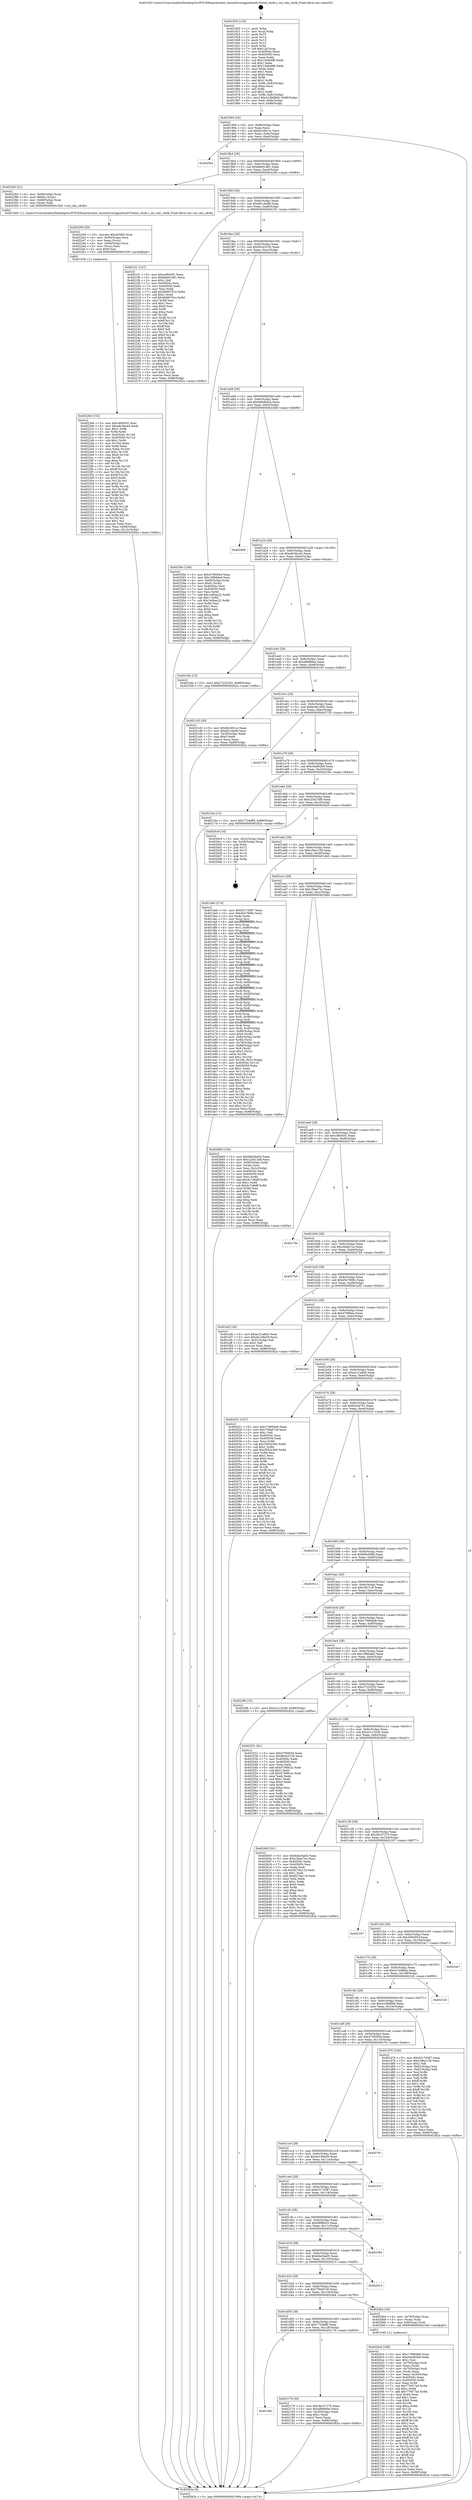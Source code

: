 digraph "0x401920" {
  label = "0x401920 (/mnt/c/Users/mathe/Desktop/tcc/POCII/binaries/extr_linuxdriversgpudrmi915intel_cdclk.c_cnl_calc_cdclk_Final-ollvm.out::main(0))"
  labelloc = "t"
  node[shape=record]

  Entry [label="",width=0.3,height=0.3,shape=circle,fillcolor=black,style=filled]
  "0x401994" [label="{
     0x401994 [32]\l
     | [instrs]\l
     &nbsp;&nbsp;0x401994 \<+6\>: mov -0x88(%rbp),%eax\l
     &nbsp;&nbsp;0x40199a \<+2\>: mov %eax,%ecx\l
     &nbsp;&nbsp;0x40199c \<+6\>: sub $0x8c2491cc,%ecx\l
     &nbsp;&nbsp;0x4019a2 \<+6\>: mov %eax,-0x9c(%rbp)\l
     &nbsp;&nbsp;0x4019a8 \<+6\>: mov %ecx,-0xa0(%rbp)\l
     &nbsp;&nbsp;0x4019ae \<+6\>: je 000000000040250e \<main+0xbee\>\l
  }"]
  "0x40250e" [label="{
     0x40250e\l
  }", style=dashed]
  "0x4019b4" [label="{
     0x4019b4 [28]\l
     | [instrs]\l
     &nbsp;&nbsp;0x4019b4 \<+5\>: jmp 00000000004019b9 \<main+0x99\>\l
     &nbsp;&nbsp;0x4019b9 \<+6\>: mov -0x9c(%rbp),%eax\l
     &nbsp;&nbsp;0x4019bf \<+5\>: sub $0x8de91d61,%eax\l
     &nbsp;&nbsp;0x4019c4 \<+6\>: mov %eax,-0xa4(%rbp)\l
     &nbsp;&nbsp;0x4019ca \<+6\>: je 0000000000402284 \<main+0x964\>\l
  }"]
  Exit [label="",width=0.3,height=0.3,shape=circle,fillcolor=black,style=filled,peripheries=2]
  "0x402284" [label="{
     0x402284 [21]\l
     | [instrs]\l
     &nbsp;&nbsp;0x402284 \<+4\>: mov -0x68(%rbp),%rax\l
     &nbsp;&nbsp;0x402288 \<+6\>: movl $0x64,(%rax)\l
     &nbsp;&nbsp;0x40228e \<+4\>: mov -0x68(%rbp),%rax\l
     &nbsp;&nbsp;0x402292 \<+2\>: mov (%rax),%edi\l
     &nbsp;&nbsp;0x402294 \<+5\>: call 00000000004015b0 \<cnl_calc_cdclk\>\l
     | [calls]\l
     &nbsp;&nbsp;0x4015b0 \{1\} (/mnt/c/Users/mathe/Desktop/tcc/POCII/binaries/extr_linuxdriversgpudrmi915intel_cdclk.c_cnl_calc_cdclk_Final-ollvm.out::cnl_calc_cdclk)\l
  }"]
  "0x4019d0" [label="{
     0x4019d0 [28]\l
     | [instrs]\l
     &nbsp;&nbsp;0x4019d0 \<+5\>: jmp 00000000004019d5 \<main+0xb5\>\l
     &nbsp;&nbsp;0x4019d5 \<+6\>: mov -0x9c(%rbp),%eax\l
     &nbsp;&nbsp;0x4019db \<+5\>: sub $0x8f1c4ed9,%eax\l
     &nbsp;&nbsp;0x4019e0 \<+6\>: mov %eax,-0xa8(%rbp)\l
     &nbsp;&nbsp;0x4019e6 \<+6\>: je 00000000004021f1 \<main+0x8d1\>\l
  }"]
  "0x4022b6" [label="{
     0x4022b6 [152]\l
     | [instrs]\l
     &nbsp;&nbsp;0x4022b6 \<+5\>: mov $0xc4f045f1,%esi\l
     &nbsp;&nbsp;0x4022bb \<+5\>: mov $0xa8c5bc44,%edx\l
     &nbsp;&nbsp;0x4022c0 \<+3\>: mov $0x1,%r8b\l
     &nbsp;&nbsp;0x4022c3 \<+3\>: xor %r9d,%r9d\l
     &nbsp;&nbsp;0x4022c6 \<+8\>: mov 0x40504c,%r10d\l
     &nbsp;&nbsp;0x4022ce \<+8\>: mov 0x405050,%r11d\l
     &nbsp;&nbsp;0x4022d6 \<+4\>: sub $0x1,%r9d\l
     &nbsp;&nbsp;0x4022da \<+3\>: mov %r10d,%ebx\l
     &nbsp;&nbsp;0x4022dd \<+3\>: add %r9d,%ebx\l
     &nbsp;&nbsp;0x4022e0 \<+4\>: imul %ebx,%r10d\l
     &nbsp;&nbsp;0x4022e4 \<+4\>: and $0x1,%r10d\l
     &nbsp;&nbsp;0x4022e8 \<+4\>: cmp $0x0,%r10d\l
     &nbsp;&nbsp;0x4022ec \<+4\>: sete %r14b\l
     &nbsp;&nbsp;0x4022f0 \<+4\>: cmp $0xa,%r11d\l
     &nbsp;&nbsp;0x4022f4 \<+4\>: setl %r15b\l
     &nbsp;&nbsp;0x4022f8 \<+3\>: mov %r14b,%r12b\l
     &nbsp;&nbsp;0x4022fb \<+4\>: xor $0xff,%r12b\l
     &nbsp;&nbsp;0x4022ff \<+3\>: mov %r15b,%r13b\l
     &nbsp;&nbsp;0x402302 \<+4\>: xor $0xff,%r13b\l
     &nbsp;&nbsp;0x402306 \<+4\>: xor $0x0,%r8b\l
     &nbsp;&nbsp;0x40230a \<+3\>: mov %r12b,%cl\l
     &nbsp;&nbsp;0x40230d \<+3\>: and $0x0,%cl\l
     &nbsp;&nbsp;0x402310 \<+3\>: and %r8b,%r14b\l
     &nbsp;&nbsp;0x402313 \<+3\>: mov %r13b,%dil\l
     &nbsp;&nbsp;0x402316 \<+4\>: and $0x0,%dil\l
     &nbsp;&nbsp;0x40231a \<+3\>: and %r8b,%r15b\l
     &nbsp;&nbsp;0x40231d \<+3\>: or %r14b,%cl\l
     &nbsp;&nbsp;0x402320 \<+3\>: or %r15b,%dil\l
     &nbsp;&nbsp;0x402323 \<+3\>: xor %dil,%cl\l
     &nbsp;&nbsp;0x402326 \<+3\>: or %r13b,%r12b\l
     &nbsp;&nbsp;0x402329 \<+4\>: xor $0xff,%r12b\l
     &nbsp;&nbsp;0x40232d \<+4\>: or $0x0,%r8b\l
     &nbsp;&nbsp;0x402331 \<+3\>: and %r8b,%r12b\l
     &nbsp;&nbsp;0x402334 \<+3\>: or %r12b,%cl\l
     &nbsp;&nbsp;0x402337 \<+3\>: test $0x1,%cl\l
     &nbsp;&nbsp;0x40233a \<+3\>: cmovne %edx,%esi\l
     &nbsp;&nbsp;0x40233d \<+6\>: mov %esi,-0x88(%rbp)\l
     &nbsp;&nbsp;0x402343 \<+6\>: mov %eax,-0x12c(%rbp)\l
     &nbsp;&nbsp;0x402349 \<+5\>: jmp 000000000040282a \<main+0xf0a\>\l
  }"]
  "0x4021f1" [label="{
     0x4021f1 [147]\l
     | [instrs]\l
     &nbsp;&nbsp;0x4021f1 \<+5\>: mov $0xc4f045f1,%eax\l
     &nbsp;&nbsp;0x4021f6 \<+5\>: mov $0x8de91d61,%ecx\l
     &nbsp;&nbsp;0x4021fb \<+2\>: mov $0x1,%dl\l
     &nbsp;&nbsp;0x4021fd \<+7\>: mov 0x40504c,%esi\l
     &nbsp;&nbsp;0x402204 \<+7\>: mov 0x405050,%edi\l
     &nbsp;&nbsp;0x40220b \<+3\>: mov %esi,%r8d\l
     &nbsp;&nbsp;0x40220e \<+7\>: add $0x9d69791e,%r8d\l
     &nbsp;&nbsp;0x402215 \<+4\>: sub $0x1,%r8d\l
     &nbsp;&nbsp;0x402219 \<+7\>: sub $0x9d69791e,%r8d\l
     &nbsp;&nbsp;0x402220 \<+4\>: imul %r8d,%esi\l
     &nbsp;&nbsp;0x402224 \<+3\>: and $0x1,%esi\l
     &nbsp;&nbsp;0x402227 \<+3\>: cmp $0x0,%esi\l
     &nbsp;&nbsp;0x40222a \<+4\>: sete %r9b\l
     &nbsp;&nbsp;0x40222e \<+3\>: cmp $0xa,%edi\l
     &nbsp;&nbsp;0x402231 \<+4\>: setl %r10b\l
     &nbsp;&nbsp;0x402235 \<+3\>: mov %r9b,%r11b\l
     &nbsp;&nbsp;0x402238 \<+4\>: xor $0xff,%r11b\l
     &nbsp;&nbsp;0x40223c \<+3\>: mov %r10b,%bl\l
     &nbsp;&nbsp;0x40223f \<+3\>: xor $0xff,%bl\l
     &nbsp;&nbsp;0x402242 \<+3\>: xor $0x0,%dl\l
     &nbsp;&nbsp;0x402245 \<+3\>: mov %r11b,%r14b\l
     &nbsp;&nbsp;0x402248 \<+4\>: and $0x0,%r14b\l
     &nbsp;&nbsp;0x40224c \<+3\>: and %dl,%r9b\l
     &nbsp;&nbsp;0x40224f \<+3\>: mov %bl,%r15b\l
     &nbsp;&nbsp;0x402252 \<+4\>: and $0x0,%r15b\l
     &nbsp;&nbsp;0x402256 \<+3\>: and %dl,%r10b\l
     &nbsp;&nbsp;0x402259 \<+3\>: or %r9b,%r14b\l
     &nbsp;&nbsp;0x40225c \<+3\>: or %r10b,%r15b\l
     &nbsp;&nbsp;0x40225f \<+3\>: xor %r15b,%r14b\l
     &nbsp;&nbsp;0x402262 \<+3\>: or %bl,%r11b\l
     &nbsp;&nbsp;0x402265 \<+4\>: xor $0xff,%r11b\l
     &nbsp;&nbsp;0x402269 \<+3\>: or $0x0,%dl\l
     &nbsp;&nbsp;0x40226c \<+3\>: and %dl,%r11b\l
     &nbsp;&nbsp;0x40226f \<+3\>: or %r11b,%r14b\l
     &nbsp;&nbsp;0x402272 \<+4\>: test $0x1,%r14b\l
     &nbsp;&nbsp;0x402276 \<+3\>: cmovne %ecx,%eax\l
     &nbsp;&nbsp;0x402279 \<+6\>: mov %eax,-0x88(%rbp)\l
     &nbsp;&nbsp;0x40227f \<+5\>: jmp 000000000040282a \<main+0xf0a\>\l
  }"]
  "0x4019ec" [label="{
     0x4019ec [28]\l
     | [instrs]\l
     &nbsp;&nbsp;0x4019ec \<+5\>: jmp 00000000004019f1 \<main+0xd1\>\l
     &nbsp;&nbsp;0x4019f1 \<+6\>: mov -0x9c(%rbp),%eax\l
     &nbsp;&nbsp;0x4019f7 \<+5\>: sub $0x90cb3130,%eax\l
     &nbsp;&nbsp;0x4019fc \<+6\>: mov %eax,-0xac(%rbp)\l
     &nbsp;&nbsp;0x401a02 \<+6\>: je 000000000040258c \<main+0xc6c\>\l
  }"]
  "0x402299" [label="{
     0x402299 [29]\l
     | [instrs]\l
     &nbsp;&nbsp;0x402299 \<+10\>: movabs $0x4030f2,%rdi\l
     &nbsp;&nbsp;0x4022a3 \<+4\>: mov -0x60(%rbp),%rcx\l
     &nbsp;&nbsp;0x4022a7 \<+2\>: mov %eax,(%rcx)\l
     &nbsp;&nbsp;0x4022a9 \<+4\>: mov -0x60(%rbp),%rcx\l
     &nbsp;&nbsp;0x4022ad \<+2\>: mov (%rcx),%esi\l
     &nbsp;&nbsp;0x4022af \<+2\>: mov $0x0,%al\l
     &nbsp;&nbsp;0x4022b1 \<+5\>: call 0000000000401030 \<printf@plt\>\l
     | [calls]\l
     &nbsp;&nbsp;0x401030 \{1\} (unknown)\l
  }"]
  "0x40258c" [label="{
     0x40258c [106]\l
     | [instrs]\l
     &nbsp;&nbsp;0x40258c \<+5\>: mov $0x4795f45d,%eax\l
     &nbsp;&nbsp;0x402591 \<+5\>: mov $0x19f69da0,%ecx\l
     &nbsp;&nbsp;0x402596 \<+4\>: mov -0x80(%rbp),%rdx\l
     &nbsp;&nbsp;0x40259a \<+6\>: movl $0x0,(%rdx)\l
     &nbsp;&nbsp;0x4025a0 \<+7\>: mov 0x40504c,%esi\l
     &nbsp;&nbsp;0x4025a7 \<+7\>: mov 0x405050,%edi\l
     &nbsp;&nbsp;0x4025ae \<+3\>: mov %esi,%r8d\l
     &nbsp;&nbsp;0x4025b1 \<+7\>: add $0x1e0bac22,%r8d\l
     &nbsp;&nbsp;0x4025b8 \<+4\>: sub $0x1,%r8d\l
     &nbsp;&nbsp;0x4025bc \<+7\>: sub $0x1e0bac22,%r8d\l
     &nbsp;&nbsp;0x4025c3 \<+4\>: imul %r8d,%esi\l
     &nbsp;&nbsp;0x4025c7 \<+3\>: and $0x1,%esi\l
     &nbsp;&nbsp;0x4025ca \<+3\>: cmp $0x0,%esi\l
     &nbsp;&nbsp;0x4025cd \<+4\>: sete %r9b\l
     &nbsp;&nbsp;0x4025d1 \<+3\>: cmp $0xa,%edi\l
     &nbsp;&nbsp;0x4025d4 \<+4\>: setl %r10b\l
     &nbsp;&nbsp;0x4025d8 \<+3\>: mov %r9b,%r11b\l
     &nbsp;&nbsp;0x4025db \<+3\>: and %r10b,%r11b\l
     &nbsp;&nbsp;0x4025de \<+3\>: xor %r10b,%r9b\l
     &nbsp;&nbsp;0x4025e1 \<+3\>: or %r9b,%r11b\l
     &nbsp;&nbsp;0x4025e4 \<+4\>: test $0x1,%r11b\l
     &nbsp;&nbsp;0x4025e8 \<+3\>: cmovne %ecx,%eax\l
     &nbsp;&nbsp;0x4025eb \<+6\>: mov %eax,-0x88(%rbp)\l
     &nbsp;&nbsp;0x4025f1 \<+5\>: jmp 000000000040282a \<main+0xf0a\>\l
  }"]
  "0x401a08" [label="{
     0x401a08 [28]\l
     | [instrs]\l
     &nbsp;&nbsp;0x401a08 \<+5\>: jmp 0000000000401a0d \<main+0xed\>\l
     &nbsp;&nbsp;0x401a0d \<+6\>: mov -0x9c(%rbp),%eax\l
     &nbsp;&nbsp;0x401a13 \<+5\>: sub $0x946dbdc4,%eax\l
     &nbsp;&nbsp;0x401a18 \<+6\>: mov %eax,-0xb0(%rbp)\l
     &nbsp;&nbsp;0x401a1e \<+6\>: je 00000000004024b8 \<main+0xb98\>\l
  }"]
  "0x401d6c" [label="{
     0x401d6c\l
  }", style=dashed]
  "0x4024b8" [label="{
     0x4024b8\l
  }", style=dashed]
  "0x401a24" [label="{
     0x401a24 [28]\l
     | [instrs]\l
     &nbsp;&nbsp;0x401a24 \<+5\>: jmp 0000000000401a29 \<main+0x109\>\l
     &nbsp;&nbsp;0x401a29 \<+6\>: mov -0x9c(%rbp),%eax\l
     &nbsp;&nbsp;0x401a2f \<+5\>: sub $0xa8c5bc44,%eax\l
     &nbsp;&nbsp;0x401a34 \<+6\>: mov %eax,-0xb4(%rbp)\l
     &nbsp;&nbsp;0x401a3a \<+6\>: je 000000000040234e \<main+0xa2e\>\l
  }"]
  "0x402179" [label="{
     0x402179 [30]\l
     | [instrs]\l
     &nbsp;&nbsp;0x402179 \<+5\>: mov $0x3bc37275,%eax\l
     &nbsp;&nbsp;0x40217e \<+5\>: mov $0xafb866ee,%ecx\l
     &nbsp;&nbsp;0x402183 \<+3\>: mov -0x30(%rbp),%edx\l
     &nbsp;&nbsp;0x402186 \<+3\>: cmp $0x1,%edx\l
     &nbsp;&nbsp;0x402189 \<+3\>: cmovl %ecx,%eax\l
     &nbsp;&nbsp;0x40218c \<+6\>: mov %eax,-0x88(%rbp)\l
     &nbsp;&nbsp;0x402192 \<+5\>: jmp 000000000040282a \<main+0xf0a\>\l
  }"]
  "0x40234e" [label="{
     0x40234e [15]\l
     | [instrs]\l
     &nbsp;&nbsp;0x40234e \<+10\>: movl $0x27225352,-0x88(%rbp)\l
     &nbsp;&nbsp;0x402358 \<+5\>: jmp 000000000040282a \<main+0xf0a\>\l
  }"]
  "0x401a40" [label="{
     0x401a40 [28]\l
     | [instrs]\l
     &nbsp;&nbsp;0x401a40 \<+5\>: jmp 0000000000401a45 \<main+0x125\>\l
     &nbsp;&nbsp;0x401a45 \<+6\>: mov -0x9c(%rbp),%eax\l
     &nbsp;&nbsp;0x401a4b \<+5\>: sub $0xafb866ee,%eax\l
     &nbsp;&nbsp;0x401a50 \<+6\>: mov %eax,-0xb8(%rbp)\l
     &nbsp;&nbsp;0x401a56 \<+6\>: je 00000000004021d3 \<main+0x8b3\>\l
  }"]
  "0x4020c4" [label="{
     0x4020c4 [166]\l
     | [instrs]\l
     &nbsp;&nbsp;0x4020c4 \<+5\>: mov $0x178964b9,%ecx\l
     &nbsp;&nbsp;0x4020c9 \<+5\>: mov $0xc0a492b9,%edx\l
     &nbsp;&nbsp;0x4020ce \<+3\>: mov $0x1,%sil\l
     &nbsp;&nbsp;0x4020d1 \<+4\>: mov -0x70(%rbp),%rdi\l
     &nbsp;&nbsp;0x4020d5 \<+2\>: mov %eax,(%rdi)\l
     &nbsp;&nbsp;0x4020d7 \<+4\>: mov -0x70(%rbp),%rdi\l
     &nbsp;&nbsp;0x4020db \<+2\>: mov (%rdi),%eax\l
     &nbsp;&nbsp;0x4020dd \<+3\>: mov %eax,-0x30(%rbp)\l
     &nbsp;&nbsp;0x4020e0 \<+7\>: mov 0x40504c,%eax\l
     &nbsp;&nbsp;0x4020e7 \<+8\>: mov 0x405050,%r8d\l
     &nbsp;&nbsp;0x4020ef \<+3\>: mov %eax,%r9d\l
     &nbsp;&nbsp;0x4020f2 \<+7\>: sub $0x770f17a0,%r9d\l
     &nbsp;&nbsp;0x4020f9 \<+4\>: sub $0x1,%r9d\l
     &nbsp;&nbsp;0x4020fd \<+7\>: add $0x770f17a0,%r9d\l
     &nbsp;&nbsp;0x402104 \<+4\>: imul %r9d,%eax\l
     &nbsp;&nbsp;0x402108 \<+3\>: and $0x1,%eax\l
     &nbsp;&nbsp;0x40210b \<+3\>: cmp $0x0,%eax\l
     &nbsp;&nbsp;0x40210e \<+4\>: sete %r10b\l
     &nbsp;&nbsp;0x402112 \<+4\>: cmp $0xa,%r8d\l
     &nbsp;&nbsp;0x402116 \<+4\>: setl %r11b\l
     &nbsp;&nbsp;0x40211a \<+3\>: mov %r10b,%bl\l
     &nbsp;&nbsp;0x40211d \<+3\>: xor $0xff,%bl\l
     &nbsp;&nbsp;0x402120 \<+3\>: mov %r11b,%r14b\l
     &nbsp;&nbsp;0x402123 \<+4\>: xor $0xff,%r14b\l
     &nbsp;&nbsp;0x402127 \<+4\>: xor $0x1,%sil\l
     &nbsp;&nbsp;0x40212b \<+3\>: mov %bl,%r15b\l
     &nbsp;&nbsp;0x40212e \<+4\>: and $0xff,%r15b\l
     &nbsp;&nbsp;0x402132 \<+3\>: and %sil,%r10b\l
     &nbsp;&nbsp;0x402135 \<+3\>: mov %r14b,%r12b\l
     &nbsp;&nbsp;0x402138 \<+4\>: and $0xff,%r12b\l
     &nbsp;&nbsp;0x40213c \<+3\>: and %sil,%r11b\l
     &nbsp;&nbsp;0x40213f \<+3\>: or %r10b,%r15b\l
     &nbsp;&nbsp;0x402142 \<+3\>: or %r11b,%r12b\l
     &nbsp;&nbsp;0x402145 \<+3\>: xor %r12b,%r15b\l
     &nbsp;&nbsp;0x402148 \<+3\>: or %r14b,%bl\l
     &nbsp;&nbsp;0x40214b \<+3\>: xor $0xff,%bl\l
     &nbsp;&nbsp;0x40214e \<+4\>: or $0x1,%sil\l
     &nbsp;&nbsp;0x402152 \<+3\>: and %sil,%bl\l
     &nbsp;&nbsp;0x402155 \<+3\>: or %bl,%r15b\l
     &nbsp;&nbsp;0x402158 \<+4\>: test $0x1,%r15b\l
     &nbsp;&nbsp;0x40215c \<+3\>: cmovne %edx,%ecx\l
     &nbsp;&nbsp;0x40215f \<+6\>: mov %ecx,-0x88(%rbp)\l
     &nbsp;&nbsp;0x402165 \<+5\>: jmp 000000000040282a \<main+0xf0a\>\l
  }"]
  "0x4021d3" [label="{
     0x4021d3 [30]\l
     | [instrs]\l
     &nbsp;&nbsp;0x4021d3 \<+5\>: mov $0x8c2491cc,%eax\l
     &nbsp;&nbsp;0x4021d8 \<+5\>: mov $0x8f1c4ed9,%ecx\l
     &nbsp;&nbsp;0x4021dd \<+3\>: mov -0x30(%rbp),%edx\l
     &nbsp;&nbsp;0x4021e0 \<+3\>: cmp $0x0,%edx\l
     &nbsp;&nbsp;0x4021e3 \<+3\>: cmove %ecx,%eax\l
     &nbsp;&nbsp;0x4021e6 \<+6\>: mov %eax,-0x88(%rbp)\l
     &nbsp;&nbsp;0x4021ec \<+5\>: jmp 000000000040282a \<main+0xf0a\>\l
  }"]
  "0x401a5c" [label="{
     0x401a5c [28]\l
     | [instrs]\l
     &nbsp;&nbsp;0x401a5c \<+5\>: jmp 0000000000401a61 \<main+0x141\>\l
     &nbsp;&nbsp;0x401a61 \<+6\>: mov -0x9c(%rbp),%eax\l
     &nbsp;&nbsp;0x401a67 \<+5\>: sub $0xbc9e1940,%eax\l
     &nbsp;&nbsp;0x401a6c \<+6\>: mov %eax,-0xbc(%rbp)\l
     &nbsp;&nbsp;0x401a72 \<+6\>: je 0000000000402720 \<main+0xe00\>\l
  }"]
  "0x401d50" [label="{
     0x401d50 [28]\l
     | [instrs]\l
     &nbsp;&nbsp;0x401d50 \<+5\>: jmp 0000000000401d55 \<main+0x435\>\l
     &nbsp;&nbsp;0x401d55 \<+6\>: mov -0x9c(%rbp),%eax\l
     &nbsp;&nbsp;0x401d5b \<+5\>: sub $0x7724eff4,%eax\l
     &nbsp;&nbsp;0x401d60 \<+6\>: mov %eax,-0x128(%rbp)\l
     &nbsp;&nbsp;0x401d66 \<+6\>: je 0000000000402179 \<main+0x859\>\l
  }"]
  "0x402720" [label="{
     0x402720\l
  }", style=dashed]
  "0x401a78" [label="{
     0x401a78 [28]\l
     | [instrs]\l
     &nbsp;&nbsp;0x401a78 \<+5\>: jmp 0000000000401a7d \<main+0x15d\>\l
     &nbsp;&nbsp;0x401a7d \<+6\>: mov -0x9c(%rbp),%eax\l
     &nbsp;&nbsp;0x401a83 \<+5\>: sub $0xc0a492b9,%eax\l
     &nbsp;&nbsp;0x401a88 \<+6\>: mov %eax,-0xc0(%rbp)\l
     &nbsp;&nbsp;0x401a8e \<+6\>: je 000000000040216a \<main+0x84a\>\l
  }"]
  "0x4020b4" [label="{
     0x4020b4 [16]\l
     | [instrs]\l
     &nbsp;&nbsp;0x4020b4 \<+4\>: mov -0x78(%rbp),%rax\l
     &nbsp;&nbsp;0x4020b8 \<+3\>: mov (%rax),%rax\l
     &nbsp;&nbsp;0x4020bb \<+4\>: mov 0x8(%rax),%rdi\l
     &nbsp;&nbsp;0x4020bf \<+5\>: call 0000000000401040 \<atoi@plt\>\l
     | [calls]\l
     &nbsp;&nbsp;0x401040 \{1\} (unknown)\l
  }"]
  "0x40216a" [label="{
     0x40216a [15]\l
     | [instrs]\l
     &nbsp;&nbsp;0x40216a \<+10\>: movl $0x7724eff4,-0x88(%rbp)\l
     &nbsp;&nbsp;0x402174 \<+5\>: jmp 000000000040282a \<main+0xf0a\>\l
  }"]
  "0x401a94" [label="{
     0x401a94 [28]\l
     | [instrs]\l
     &nbsp;&nbsp;0x401a94 \<+5\>: jmp 0000000000401a99 \<main+0x179\>\l
     &nbsp;&nbsp;0x401a99 \<+6\>: mov -0x9c(%rbp),%eax\l
     &nbsp;&nbsp;0x401a9f \<+5\>: sub $0xc23d13d8,%eax\l
     &nbsp;&nbsp;0x401aa4 \<+6\>: mov %eax,-0xc4(%rbp)\l
     &nbsp;&nbsp;0x401aaa \<+6\>: je 00000000004026c9 \<main+0xda9\>\l
  }"]
  "0x401d34" [label="{
     0x401d34 [28]\l
     | [instrs]\l
     &nbsp;&nbsp;0x401d34 \<+5\>: jmp 0000000000401d39 \<main+0x419\>\l
     &nbsp;&nbsp;0x401d39 \<+6\>: mov -0x9c(%rbp),%eax\l
     &nbsp;&nbsp;0x401d3f \<+5\>: sub $0x759a07c8,%eax\l
     &nbsp;&nbsp;0x401d44 \<+6\>: mov %eax,-0x124(%rbp)\l
     &nbsp;&nbsp;0x401d4a \<+6\>: je 00000000004020b4 \<main+0x794\>\l
  }"]
  "0x4026c9" [label="{
     0x4026c9 [18]\l
     | [instrs]\l
     &nbsp;&nbsp;0x4026c9 \<+3\>: mov -0x2c(%rbp),%eax\l
     &nbsp;&nbsp;0x4026cc \<+4\>: lea -0x28(%rbp),%rsp\l
     &nbsp;&nbsp;0x4026d0 \<+1\>: pop %rbx\l
     &nbsp;&nbsp;0x4026d1 \<+2\>: pop %r12\l
     &nbsp;&nbsp;0x4026d3 \<+2\>: pop %r13\l
     &nbsp;&nbsp;0x4026d5 \<+2\>: pop %r14\l
     &nbsp;&nbsp;0x4026d7 \<+2\>: pop %r15\l
     &nbsp;&nbsp;0x4026d9 \<+1\>: pop %rbp\l
     &nbsp;&nbsp;0x4026da \<+1\>: ret\l
  }"]
  "0x401ab0" [label="{
     0x401ab0 [28]\l
     | [instrs]\l
     &nbsp;&nbsp;0x401ab0 \<+5\>: jmp 0000000000401ab5 \<main+0x195\>\l
     &nbsp;&nbsp;0x401ab5 \<+6\>: mov -0x9c(%rbp),%eax\l
     &nbsp;&nbsp;0x401abb \<+5\>: sub $0xc39ec138,%eax\l
     &nbsp;&nbsp;0x401ac0 \<+6\>: mov %eax,-0xc8(%rbp)\l
     &nbsp;&nbsp;0x401ac6 \<+6\>: je 0000000000401de0 \<main+0x4c0\>\l
  }"]
  "0x402815" [label="{
     0x402815\l
  }", style=dashed]
  "0x401de0" [label="{
     0x401de0 [274]\l
     | [instrs]\l
     &nbsp;&nbsp;0x401de0 \<+5\>: mov $0x6317e587,%eax\l
     &nbsp;&nbsp;0x401de5 \<+5\>: mov $0xd5e7699c,%ecx\l
     &nbsp;&nbsp;0x401dea \<+2\>: xor %edx,%edx\l
     &nbsp;&nbsp;0x401dec \<+3\>: mov %rsp,%rsi\l
     &nbsp;&nbsp;0x401def \<+4\>: add $0xfffffffffffffff0,%rsi\l
     &nbsp;&nbsp;0x401df3 \<+3\>: mov %rsi,%rsp\l
     &nbsp;&nbsp;0x401df6 \<+4\>: mov %rsi,-0x80(%rbp)\l
     &nbsp;&nbsp;0x401dfa \<+3\>: mov %rsp,%rsi\l
     &nbsp;&nbsp;0x401dfd \<+4\>: add $0xfffffffffffffff0,%rsi\l
     &nbsp;&nbsp;0x401e01 \<+3\>: mov %rsi,%rsp\l
     &nbsp;&nbsp;0x401e04 \<+3\>: mov %rsp,%rdi\l
     &nbsp;&nbsp;0x401e07 \<+4\>: add $0xfffffffffffffff0,%rdi\l
     &nbsp;&nbsp;0x401e0b \<+3\>: mov %rdi,%rsp\l
     &nbsp;&nbsp;0x401e0e \<+4\>: mov %rdi,-0x78(%rbp)\l
     &nbsp;&nbsp;0x401e12 \<+3\>: mov %rsp,%rdi\l
     &nbsp;&nbsp;0x401e15 \<+4\>: add $0xfffffffffffffff0,%rdi\l
     &nbsp;&nbsp;0x401e19 \<+3\>: mov %rdi,%rsp\l
     &nbsp;&nbsp;0x401e1c \<+4\>: mov %rdi,-0x70(%rbp)\l
     &nbsp;&nbsp;0x401e20 \<+3\>: mov %rsp,%rdi\l
     &nbsp;&nbsp;0x401e23 \<+4\>: add $0xfffffffffffffff0,%rdi\l
     &nbsp;&nbsp;0x401e27 \<+3\>: mov %rdi,%rsp\l
     &nbsp;&nbsp;0x401e2a \<+4\>: mov %rdi,-0x68(%rbp)\l
     &nbsp;&nbsp;0x401e2e \<+3\>: mov %rsp,%rdi\l
     &nbsp;&nbsp;0x401e31 \<+4\>: add $0xfffffffffffffff0,%rdi\l
     &nbsp;&nbsp;0x401e35 \<+3\>: mov %rdi,%rsp\l
     &nbsp;&nbsp;0x401e38 \<+4\>: mov %rdi,-0x60(%rbp)\l
     &nbsp;&nbsp;0x401e3c \<+3\>: mov %rsp,%rdi\l
     &nbsp;&nbsp;0x401e3f \<+4\>: add $0xfffffffffffffff0,%rdi\l
     &nbsp;&nbsp;0x401e43 \<+3\>: mov %rdi,%rsp\l
     &nbsp;&nbsp;0x401e46 \<+4\>: mov %rdi,-0x58(%rbp)\l
     &nbsp;&nbsp;0x401e4a \<+3\>: mov %rsp,%rdi\l
     &nbsp;&nbsp;0x401e4d \<+4\>: add $0xfffffffffffffff0,%rdi\l
     &nbsp;&nbsp;0x401e51 \<+3\>: mov %rdi,%rsp\l
     &nbsp;&nbsp;0x401e54 \<+4\>: mov %rdi,-0x50(%rbp)\l
     &nbsp;&nbsp;0x401e58 \<+3\>: mov %rsp,%rdi\l
     &nbsp;&nbsp;0x401e5b \<+4\>: add $0xfffffffffffffff0,%rdi\l
     &nbsp;&nbsp;0x401e5f \<+3\>: mov %rdi,%rsp\l
     &nbsp;&nbsp;0x401e62 \<+4\>: mov %rdi,-0x48(%rbp)\l
     &nbsp;&nbsp;0x401e66 \<+3\>: mov %rsp,%rdi\l
     &nbsp;&nbsp;0x401e69 \<+4\>: add $0xfffffffffffffff0,%rdi\l
     &nbsp;&nbsp;0x401e6d \<+3\>: mov %rdi,%rsp\l
     &nbsp;&nbsp;0x401e70 \<+4\>: mov %rdi,-0x40(%rbp)\l
     &nbsp;&nbsp;0x401e74 \<+4\>: mov -0x80(%rbp),%rdi\l
     &nbsp;&nbsp;0x401e78 \<+6\>: movl $0x0,(%rdi)\l
     &nbsp;&nbsp;0x401e7e \<+7\>: mov -0x8c(%rbp),%r8d\l
     &nbsp;&nbsp;0x401e85 \<+3\>: mov %r8d,(%rsi)\l
     &nbsp;&nbsp;0x401e88 \<+4\>: mov -0x78(%rbp),%rdi\l
     &nbsp;&nbsp;0x401e8c \<+7\>: mov -0x98(%rbp),%r9\l
     &nbsp;&nbsp;0x401e93 \<+3\>: mov %r9,(%rdi)\l
     &nbsp;&nbsp;0x401e96 \<+3\>: cmpl $0x2,(%rsi)\l
     &nbsp;&nbsp;0x401e99 \<+4\>: setne %r10b\l
     &nbsp;&nbsp;0x401e9d \<+4\>: and $0x1,%r10b\l
     &nbsp;&nbsp;0x401ea1 \<+4\>: mov %r10b,-0x31(%rbp)\l
     &nbsp;&nbsp;0x401ea5 \<+8\>: mov 0x40504c,%r11d\l
     &nbsp;&nbsp;0x401ead \<+7\>: mov 0x405050,%ebx\l
     &nbsp;&nbsp;0x401eb4 \<+3\>: sub $0x1,%edx\l
     &nbsp;&nbsp;0x401eb7 \<+3\>: mov %r11d,%r14d\l
     &nbsp;&nbsp;0x401eba \<+3\>: add %edx,%r14d\l
     &nbsp;&nbsp;0x401ebd \<+4\>: imul %r14d,%r11d\l
     &nbsp;&nbsp;0x401ec1 \<+4\>: and $0x1,%r11d\l
     &nbsp;&nbsp;0x401ec5 \<+4\>: cmp $0x0,%r11d\l
     &nbsp;&nbsp;0x401ec9 \<+4\>: sete %r10b\l
     &nbsp;&nbsp;0x401ecd \<+3\>: cmp $0xa,%ebx\l
     &nbsp;&nbsp;0x401ed0 \<+4\>: setl %r15b\l
     &nbsp;&nbsp;0x401ed4 \<+3\>: mov %r10b,%r12b\l
     &nbsp;&nbsp;0x401ed7 \<+3\>: and %r15b,%r12b\l
     &nbsp;&nbsp;0x401eda \<+3\>: xor %r15b,%r10b\l
     &nbsp;&nbsp;0x401edd \<+3\>: or %r10b,%r12b\l
     &nbsp;&nbsp;0x401ee0 \<+4\>: test $0x1,%r12b\l
     &nbsp;&nbsp;0x401ee4 \<+3\>: cmovne %ecx,%eax\l
     &nbsp;&nbsp;0x401ee7 \<+6\>: mov %eax,-0x88(%rbp)\l
     &nbsp;&nbsp;0x401eed \<+5\>: jmp 000000000040282a \<main+0xf0a\>\l
  }"]
  "0x401acc" [label="{
     0x401acc [28]\l
     | [instrs]\l
     &nbsp;&nbsp;0x401acc \<+5\>: jmp 0000000000401ad1 \<main+0x1b1\>\l
     &nbsp;&nbsp;0x401ad1 \<+6\>: mov -0x9c(%rbp),%eax\l
     &nbsp;&nbsp;0x401ad7 \<+5\>: sub $0xc3baa7ec,%eax\l
     &nbsp;&nbsp;0x401adc \<+6\>: mov %eax,-0xcc(%rbp)\l
     &nbsp;&nbsp;0x401ae2 \<+6\>: je 0000000000402660 \<main+0xd40\>\l
  }"]
  "0x401d18" [label="{
     0x401d18 [28]\l
     | [instrs]\l
     &nbsp;&nbsp;0x401d18 \<+5\>: jmp 0000000000401d1d \<main+0x3fd\>\l
     &nbsp;&nbsp;0x401d1d \<+6\>: mov -0x9c(%rbp),%eax\l
     &nbsp;&nbsp;0x401d23 \<+5\>: sub $0x6de3ba05,%eax\l
     &nbsp;&nbsp;0x401d28 \<+6\>: mov %eax,-0x120(%rbp)\l
     &nbsp;&nbsp;0x401d2e \<+6\>: je 0000000000402815 \<main+0xef5\>\l
  }"]
  "0x402660" [label="{
     0x402660 [105]\l
     | [instrs]\l
     &nbsp;&nbsp;0x402660 \<+5\>: mov $0x6de3ba05,%eax\l
     &nbsp;&nbsp;0x402665 \<+5\>: mov $0xc23d13d8,%ecx\l
     &nbsp;&nbsp;0x40266a \<+4\>: mov -0x80(%rbp),%rdx\l
     &nbsp;&nbsp;0x40266e \<+2\>: mov (%rdx),%esi\l
     &nbsp;&nbsp;0x402670 \<+3\>: mov %esi,-0x2c(%rbp)\l
     &nbsp;&nbsp;0x402673 \<+7\>: mov 0x40504c,%esi\l
     &nbsp;&nbsp;0x40267a \<+7\>: mov 0x405050,%edi\l
     &nbsp;&nbsp;0x402681 \<+3\>: mov %esi,%r8d\l
     &nbsp;&nbsp;0x402684 \<+7\>: add $0x4c7e8aff,%r8d\l
     &nbsp;&nbsp;0x40268b \<+4\>: sub $0x1,%r8d\l
     &nbsp;&nbsp;0x40268f \<+7\>: sub $0x4c7e8aff,%r8d\l
     &nbsp;&nbsp;0x402696 \<+4\>: imul %r8d,%esi\l
     &nbsp;&nbsp;0x40269a \<+3\>: and $0x1,%esi\l
     &nbsp;&nbsp;0x40269d \<+3\>: cmp $0x0,%esi\l
     &nbsp;&nbsp;0x4026a0 \<+4\>: sete %r9b\l
     &nbsp;&nbsp;0x4026a4 \<+3\>: cmp $0xa,%edi\l
     &nbsp;&nbsp;0x4026a7 \<+4\>: setl %r10b\l
     &nbsp;&nbsp;0x4026ab \<+3\>: mov %r9b,%r11b\l
     &nbsp;&nbsp;0x4026ae \<+3\>: and %r10b,%r11b\l
     &nbsp;&nbsp;0x4026b1 \<+3\>: xor %r10b,%r9b\l
     &nbsp;&nbsp;0x4026b4 \<+3\>: or %r9b,%r11b\l
     &nbsp;&nbsp;0x4026b7 \<+4\>: test $0x1,%r11b\l
     &nbsp;&nbsp;0x4026bb \<+3\>: cmovne %ecx,%eax\l
     &nbsp;&nbsp;0x4026be \<+6\>: mov %eax,-0x88(%rbp)\l
     &nbsp;&nbsp;0x4026c4 \<+5\>: jmp 000000000040282a \<main+0xf0a\>\l
  }"]
  "0x401ae8" [label="{
     0x401ae8 [28]\l
     | [instrs]\l
     &nbsp;&nbsp;0x401ae8 \<+5\>: jmp 0000000000401aed \<main+0x1cd\>\l
     &nbsp;&nbsp;0x401aed \<+6\>: mov -0x9c(%rbp),%eax\l
     &nbsp;&nbsp;0x401af3 \<+5\>: sub $0xc4f045f1,%eax\l
     &nbsp;&nbsp;0x401af8 \<+6\>: mov %eax,-0xd0(%rbp)\l
     &nbsp;&nbsp;0x401afe \<+6\>: je 000000000040276e \<main+0xe4e\>\l
  }"]
  "0x40235d" [label="{
     0x40235d\l
  }", style=dashed]
  "0x40276e" [label="{
     0x40276e\l
  }", style=dashed]
  "0x401b04" [label="{
     0x401b04 [28]\l
     | [instrs]\l
     &nbsp;&nbsp;0x401b04 \<+5\>: jmp 0000000000401b09 \<main+0x1e9\>\l
     &nbsp;&nbsp;0x401b09 \<+6\>: mov -0x9c(%rbp),%eax\l
     &nbsp;&nbsp;0x401b0f \<+5\>: sub $0xc6ebe7ca,%eax\l
     &nbsp;&nbsp;0x401b14 \<+6\>: mov %eax,-0xd4(%rbp)\l
     &nbsp;&nbsp;0x401b1a \<+6\>: je 00000000004027b5 \<main+0xe95\>\l
  }"]
  "0x401cfc" [label="{
     0x401cfc [28]\l
     | [instrs]\l
     &nbsp;&nbsp;0x401cfc \<+5\>: jmp 0000000000401d01 \<main+0x3e1\>\l
     &nbsp;&nbsp;0x401d01 \<+6\>: mov -0x9c(%rbp),%eax\l
     &nbsp;&nbsp;0x401d07 \<+5\>: sub $0x68f9fc43,%eax\l
     &nbsp;&nbsp;0x401d0c \<+6\>: mov %eax,-0x11c(%rbp)\l
     &nbsp;&nbsp;0x401d12 \<+6\>: je 000000000040235d \<main+0xa3d\>\l
  }"]
  "0x4027b5" [label="{
     0x4027b5\l
  }", style=dashed]
  "0x401b20" [label="{
     0x401b20 [28]\l
     | [instrs]\l
     &nbsp;&nbsp;0x401b20 \<+5\>: jmp 0000000000401b25 \<main+0x205\>\l
     &nbsp;&nbsp;0x401b25 \<+6\>: mov -0x9c(%rbp),%eax\l
     &nbsp;&nbsp;0x401b2b \<+5\>: sub $0xd5e7699c,%eax\l
     &nbsp;&nbsp;0x401b30 \<+6\>: mov %eax,-0xd8(%rbp)\l
     &nbsp;&nbsp;0x401b36 \<+6\>: je 0000000000401ef2 \<main+0x5d2\>\l
  }"]
  "0x4026db" [label="{
     0x4026db\l
  }", style=dashed]
  "0x401ef2" [label="{
     0x401ef2 [30]\l
     | [instrs]\l
     &nbsp;&nbsp;0x401ef2 \<+5\>: mov $0xec21a8e5,%eax\l
     &nbsp;&nbsp;0x401ef7 \<+5\>: mov $0x4e149a39,%ecx\l
     &nbsp;&nbsp;0x401efc \<+3\>: mov -0x31(%rbp),%dl\l
     &nbsp;&nbsp;0x401eff \<+3\>: test $0x1,%dl\l
     &nbsp;&nbsp;0x401f02 \<+3\>: cmovne %ecx,%eax\l
     &nbsp;&nbsp;0x401f05 \<+6\>: mov %eax,-0x88(%rbp)\l
     &nbsp;&nbsp;0x401f0b \<+5\>: jmp 000000000040282a \<main+0xf0a\>\l
  }"]
  "0x401b3c" [label="{
     0x401b3c [28]\l
     | [instrs]\l
     &nbsp;&nbsp;0x401b3c \<+5\>: jmp 0000000000401b41 \<main+0x221\>\l
     &nbsp;&nbsp;0x401b41 \<+6\>: mov -0x9c(%rbp),%eax\l
     &nbsp;&nbsp;0x401b47 \<+5\>: sub $0xd7f6fbee,%eax\l
     &nbsp;&nbsp;0x401b4c \<+6\>: mov %eax,-0xdc(%rbp)\l
     &nbsp;&nbsp;0x401b52 \<+6\>: je 0000000000401fa3 \<main+0x683\>\l
  }"]
  "0x401ce0" [label="{
     0x401ce0 [28]\l
     | [instrs]\l
     &nbsp;&nbsp;0x401ce0 \<+5\>: jmp 0000000000401ce5 \<main+0x3c5\>\l
     &nbsp;&nbsp;0x401ce5 \<+6\>: mov -0x9c(%rbp),%eax\l
     &nbsp;&nbsp;0x401ceb \<+5\>: sub $0x6317e587,%eax\l
     &nbsp;&nbsp;0x401cf0 \<+6\>: mov %eax,-0x118(%rbp)\l
     &nbsp;&nbsp;0x401cf6 \<+6\>: je 00000000004026db \<main+0xdbb\>\l
  }"]
  "0x401fa3" [label="{
     0x401fa3\l
  }", style=dashed]
  "0x401b58" [label="{
     0x401b58 [28]\l
     | [instrs]\l
     &nbsp;&nbsp;0x401b58 \<+5\>: jmp 0000000000401b5d \<main+0x23d\>\l
     &nbsp;&nbsp;0x401b5d \<+6\>: mov -0x9c(%rbp),%eax\l
     &nbsp;&nbsp;0x401b63 \<+5\>: sub $0xec21a8e5,%eax\l
     &nbsp;&nbsp;0x401b68 \<+6\>: mov %eax,-0xe0(%rbp)\l
     &nbsp;&nbsp;0x401b6e \<+6\>: je 0000000000402021 \<main+0x701\>\l
  }"]
  "0x401f10" [label="{
     0x401f10\l
  }", style=dashed]
  "0x402021" [label="{
     0x402021 [147]\l
     | [instrs]\l
     &nbsp;&nbsp;0x402021 \<+5\>: mov $0x178964b9,%eax\l
     &nbsp;&nbsp;0x402026 \<+5\>: mov $0x759a07c8,%ecx\l
     &nbsp;&nbsp;0x40202b \<+2\>: mov $0x1,%dl\l
     &nbsp;&nbsp;0x40202d \<+7\>: mov 0x40504c,%esi\l
     &nbsp;&nbsp;0x402034 \<+7\>: mov 0x405050,%edi\l
     &nbsp;&nbsp;0x40203b \<+3\>: mov %esi,%r8d\l
     &nbsp;&nbsp;0x40203e \<+7\>: sub $0x3592e365,%r8d\l
     &nbsp;&nbsp;0x402045 \<+4\>: sub $0x1,%r8d\l
     &nbsp;&nbsp;0x402049 \<+7\>: add $0x3592e365,%r8d\l
     &nbsp;&nbsp;0x402050 \<+4\>: imul %r8d,%esi\l
     &nbsp;&nbsp;0x402054 \<+3\>: and $0x1,%esi\l
     &nbsp;&nbsp;0x402057 \<+3\>: cmp $0x0,%esi\l
     &nbsp;&nbsp;0x40205a \<+4\>: sete %r9b\l
     &nbsp;&nbsp;0x40205e \<+3\>: cmp $0xa,%edi\l
     &nbsp;&nbsp;0x402061 \<+4\>: setl %r10b\l
     &nbsp;&nbsp;0x402065 \<+3\>: mov %r9b,%r11b\l
     &nbsp;&nbsp;0x402068 \<+4\>: xor $0xff,%r11b\l
     &nbsp;&nbsp;0x40206c \<+3\>: mov %r10b,%bl\l
     &nbsp;&nbsp;0x40206f \<+3\>: xor $0xff,%bl\l
     &nbsp;&nbsp;0x402072 \<+3\>: xor $0x1,%dl\l
     &nbsp;&nbsp;0x402075 \<+3\>: mov %r11b,%r14b\l
     &nbsp;&nbsp;0x402078 \<+4\>: and $0xff,%r14b\l
     &nbsp;&nbsp;0x40207c \<+3\>: and %dl,%r9b\l
     &nbsp;&nbsp;0x40207f \<+3\>: mov %bl,%r15b\l
     &nbsp;&nbsp;0x402082 \<+4\>: and $0xff,%r15b\l
     &nbsp;&nbsp;0x402086 \<+3\>: and %dl,%r10b\l
     &nbsp;&nbsp;0x402089 \<+3\>: or %r9b,%r14b\l
     &nbsp;&nbsp;0x40208c \<+3\>: or %r10b,%r15b\l
     &nbsp;&nbsp;0x40208f \<+3\>: xor %r15b,%r14b\l
     &nbsp;&nbsp;0x402092 \<+3\>: or %bl,%r11b\l
     &nbsp;&nbsp;0x402095 \<+4\>: xor $0xff,%r11b\l
     &nbsp;&nbsp;0x402099 \<+3\>: or $0x1,%dl\l
     &nbsp;&nbsp;0x40209c \<+3\>: and %dl,%r11b\l
     &nbsp;&nbsp;0x40209f \<+3\>: or %r11b,%r14b\l
     &nbsp;&nbsp;0x4020a2 \<+4\>: test $0x1,%r14b\l
     &nbsp;&nbsp;0x4020a6 \<+3\>: cmovne %ecx,%eax\l
     &nbsp;&nbsp;0x4020a9 \<+6\>: mov %eax,-0x88(%rbp)\l
     &nbsp;&nbsp;0x4020af \<+5\>: jmp 000000000040282a \<main+0xf0a\>\l
  }"]
  "0x401b74" [label="{
     0x401b74 [28]\l
     | [instrs]\l
     &nbsp;&nbsp;0x401b74 \<+5\>: jmp 0000000000401b79 \<main+0x259\>\l
     &nbsp;&nbsp;0x401b79 \<+6\>: mov -0x9c(%rbp),%eax\l
     &nbsp;&nbsp;0x401b7f \<+5\>: sub $0xfcdcd761,%eax\l
     &nbsp;&nbsp;0x401b84 \<+6\>: mov %eax,-0xe4(%rbp)\l
     &nbsp;&nbsp;0x401b8a \<+6\>: je 000000000040251d \<main+0xbfd\>\l
  }"]
  "0x401cc4" [label="{
     0x401cc4 [28]\l
     | [instrs]\l
     &nbsp;&nbsp;0x401cc4 \<+5\>: jmp 0000000000401cc9 \<main+0x3a9\>\l
     &nbsp;&nbsp;0x401cc9 \<+6\>: mov -0x9c(%rbp),%eax\l
     &nbsp;&nbsp;0x401ccf \<+5\>: sub $0x4e149a39,%eax\l
     &nbsp;&nbsp;0x401cd4 \<+6\>: mov %eax,-0x114(%rbp)\l
     &nbsp;&nbsp;0x401cda \<+6\>: je 0000000000401f10 \<main+0x5f0\>\l
  }"]
  "0x40251d" [label="{
     0x40251d\l
  }", style=dashed]
  "0x401b90" [label="{
     0x401b90 [28]\l
     | [instrs]\l
     &nbsp;&nbsp;0x401b90 \<+5\>: jmp 0000000000401b95 \<main+0x275\>\l
     &nbsp;&nbsp;0x401b95 \<+6\>: mov -0x9c(%rbp),%eax\l
     &nbsp;&nbsp;0x401b9b \<+5\>: sub $0xfd0cf46b,%eax\l
     &nbsp;&nbsp;0x401ba0 \<+6\>: mov %eax,-0xe8(%rbp)\l
     &nbsp;&nbsp;0x401ba6 \<+6\>: je 0000000000402012 \<main+0x6f2\>\l
  }"]
  "0x4027fc" [label="{
     0x4027fc\l
  }", style=dashed]
  "0x402012" [label="{
     0x402012\l
  }", style=dashed]
  "0x401bac" [label="{
     0x401bac [28]\l
     | [instrs]\l
     &nbsp;&nbsp;0x401bac \<+5\>: jmp 0000000000401bb1 \<main+0x291\>\l
     &nbsp;&nbsp;0x401bb1 \<+6\>: mov -0x9c(%rbp),%eax\l
     &nbsp;&nbsp;0x401bb7 \<+5\>: sub $0x1fb71c6,%eax\l
     &nbsp;&nbsp;0x401bbc \<+6\>: mov %eax,-0xec(%rbp)\l
     &nbsp;&nbsp;0x401bc2 \<+6\>: je 00000000004023e6 \<main+0xac6\>\l
  }"]
  "0x401920" [label="{
     0x401920 [116]\l
     | [instrs]\l
     &nbsp;&nbsp;0x401920 \<+1\>: push %rbp\l
     &nbsp;&nbsp;0x401921 \<+3\>: mov %rsp,%rbp\l
     &nbsp;&nbsp;0x401924 \<+2\>: push %r15\l
     &nbsp;&nbsp;0x401926 \<+2\>: push %r14\l
     &nbsp;&nbsp;0x401928 \<+2\>: push %r13\l
     &nbsp;&nbsp;0x40192a \<+2\>: push %r12\l
     &nbsp;&nbsp;0x40192c \<+1\>: push %rbx\l
     &nbsp;&nbsp;0x40192d \<+7\>: sub $0x128,%rsp\l
     &nbsp;&nbsp;0x401934 \<+7\>: mov 0x40504c,%eax\l
     &nbsp;&nbsp;0x40193b \<+7\>: mov 0x405050,%ecx\l
     &nbsp;&nbsp;0x401942 \<+2\>: mov %eax,%edx\l
     &nbsp;&nbsp;0x401944 \<+6\>: sub $0x13e8e9f8,%edx\l
     &nbsp;&nbsp;0x40194a \<+3\>: sub $0x1,%edx\l
     &nbsp;&nbsp;0x40194d \<+6\>: add $0x13e8e9f8,%edx\l
     &nbsp;&nbsp;0x401953 \<+3\>: imul %edx,%eax\l
     &nbsp;&nbsp;0x401956 \<+3\>: and $0x1,%eax\l
     &nbsp;&nbsp;0x401959 \<+3\>: cmp $0x0,%eax\l
     &nbsp;&nbsp;0x40195c \<+4\>: sete %r8b\l
     &nbsp;&nbsp;0x401960 \<+4\>: and $0x1,%r8b\l
     &nbsp;&nbsp;0x401964 \<+7\>: mov %r8b,-0x82(%rbp)\l
     &nbsp;&nbsp;0x40196b \<+3\>: cmp $0xa,%ecx\l
     &nbsp;&nbsp;0x40196e \<+4\>: setl %r8b\l
     &nbsp;&nbsp;0x401972 \<+4\>: and $0x1,%r8b\l
     &nbsp;&nbsp;0x401976 \<+7\>: mov %r8b,-0x81(%rbp)\l
     &nbsp;&nbsp;0x40197d \<+10\>: movl $0x41d9d89d,-0x88(%rbp)\l
     &nbsp;&nbsp;0x401987 \<+6\>: mov %edi,-0x8c(%rbp)\l
     &nbsp;&nbsp;0x40198d \<+7\>: mov %rsi,-0x98(%rbp)\l
  }"]
  "0x4023e6" [label="{
     0x4023e6\l
  }", style=dashed]
  "0x401bc8" [label="{
     0x401bc8 [28]\l
     | [instrs]\l
     &nbsp;&nbsp;0x401bc8 \<+5\>: jmp 0000000000401bcd \<main+0x2ad\>\l
     &nbsp;&nbsp;0x401bcd \<+6\>: mov -0x9c(%rbp),%eax\l
     &nbsp;&nbsp;0x401bd3 \<+5\>: sub $0x178964b9,%eax\l
     &nbsp;&nbsp;0x401bd8 \<+6\>: mov %eax,-0xf0(%rbp)\l
     &nbsp;&nbsp;0x401bde \<+6\>: je 000000000040273e \<main+0xe1e\>\l
  }"]
  "0x40282a" [label="{
     0x40282a [5]\l
     | [instrs]\l
     &nbsp;&nbsp;0x40282a \<+5\>: jmp 0000000000401994 \<main+0x74\>\l
  }"]
  "0x40273e" [label="{
     0x40273e\l
  }", style=dashed]
  "0x401be4" [label="{
     0x401be4 [28]\l
     | [instrs]\l
     &nbsp;&nbsp;0x401be4 \<+5\>: jmp 0000000000401be9 \<main+0x2c9\>\l
     &nbsp;&nbsp;0x401be9 \<+6\>: mov -0x9c(%rbp),%eax\l
     &nbsp;&nbsp;0x401bef \<+5\>: sub $0x19f69da0,%eax\l
     &nbsp;&nbsp;0x401bf4 \<+6\>: mov %eax,-0xf4(%rbp)\l
     &nbsp;&nbsp;0x401bfa \<+6\>: je 00000000004025f6 \<main+0xcd6\>\l
  }"]
  "0x401ca8" [label="{
     0x401ca8 [28]\l
     | [instrs]\l
     &nbsp;&nbsp;0x401ca8 \<+5\>: jmp 0000000000401cad \<main+0x38d\>\l
     &nbsp;&nbsp;0x401cad \<+6\>: mov -0x9c(%rbp),%eax\l
     &nbsp;&nbsp;0x401cb3 \<+5\>: sub $0x4795f45d,%eax\l
     &nbsp;&nbsp;0x401cb8 \<+6\>: mov %eax,-0x110(%rbp)\l
     &nbsp;&nbsp;0x401cbe \<+6\>: je 00000000004027fc \<main+0xedc\>\l
  }"]
  "0x4025f6" [label="{
     0x4025f6 [15]\l
     | [instrs]\l
     &nbsp;&nbsp;0x4025f6 \<+10\>: movl $0x2c115240,-0x88(%rbp)\l
     &nbsp;&nbsp;0x402600 \<+5\>: jmp 000000000040282a \<main+0xf0a\>\l
  }"]
  "0x401c00" [label="{
     0x401c00 [28]\l
     | [instrs]\l
     &nbsp;&nbsp;0x401c00 \<+5\>: jmp 0000000000401c05 \<main+0x2e5\>\l
     &nbsp;&nbsp;0x401c05 \<+6\>: mov -0x9c(%rbp),%eax\l
     &nbsp;&nbsp;0x401c0b \<+5\>: sub $0x27225352,%eax\l
     &nbsp;&nbsp;0x401c10 \<+6\>: mov %eax,-0xf8(%rbp)\l
     &nbsp;&nbsp;0x401c16 \<+6\>: je 0000000000402531 \<main+0xc11\>\l
  }"]
  "0x401d76" [label="{
     0x401d76 [106]\l
     | [instrs]\l
     &nbsp;&nbsp;0x401d76 \<+5\>: mov $0x6317e587,%eax\l
     &nbsp;&nbsp;0x401d7b \<+5\>: mov $0xc39ec138,%ecx\l
     &nbsp;&nbsp;0x401d80 \<+2\>: mov $0x1,%dl\l
     &nbsp;&nbsp;0x401d82 \<+7\>: mov -0x82(%rbp),%sil\l
     &nbsp;&nbsp;0x401d89 \<+7\>: mov -0x81(%rbp),%dil\l
     &nbsp;&nbsp;0x401d90 \<+3\>: mov %sil,%r8b\l
     &nbsp;&nbsp;0x401d93 \<+4\>: xor $0xff,%r8b\l
     &nbsp;&nbsp;0x401d97 \<+3\>: mov %dil,%r9b\l
     &nbsp;&nbsp;0x401d9a \<+4\>: xor $0xff,%r9b\l
     &nbsp;&nbsp;0x401d9e \<+3\>: xor $0x1,%dl\l
     &nbsp;&nbsp;0x401da1 \<+3\>: mov %r8b,%r10b\l
     &nbsp;&nbsp;0x401da4 \<+4\>: and $0xff,%r10b\l
     &nbsp;&nbsp;0x401da8 \<+3\>: and %dl,%sil\l
     &nbsp;&nbsp;0x401dab \<+3\>: mov %r9b,%r11b\l
     &nbsp;&nbsp;0x401dae \<+4\>: and $0xff,%r11b\l
     &nbsp;&nbsp;0x401db2 \<+3\>: and %dl,%dil\l
     &nbsp;&nbsp;0x401db5 \<+3\>: or %sil,%r10b\l
     &nbsp;&nbsp;0x401db8 \<+3\>: or %dil,%r11b\l
     &nbsp;&nbsp;0x401dbb \<+3\>: xor %r11b,%r10b\l
     &nbsp;&nbsp;0x401dbe \<+3\>: or %r9b,%r8b\l
     &nbsp;&nbsp;0x401dc1 \<+4\>: xor $0xff,%r8b\l
     &nbsp;&nbsp;0x401dc5 \<+3\>: or $0x1,%dl\l
     &nbsp;&nbsp;0x401dc8 \<+3\>: and %dl,%r8b\l
     &nbsp;&nbsp;0x401dcb \<+3\>: or %r8b,%r10b\l
     &nbsp;&nbsp;0x401dce \<+4\>: test $0x1,%r10b\l
     &nbsp;&nbsp;0x401dd2 \<+3\>: cmovne %ecx,%eax\l
     &nbsp;&nbsp;0x401dd5 \<+6\>: mov %eax,-0x88(%rbp)\l
     &nbsp;&nbsp;0x401ddb \<+5\>: jmp 000000000040282a \<main+0xf0a\>\l
  }"]
  "0x402531" [label="{
     0x402531 [91]\l
     | [instrs]\l
     &nbsp;&nbsp;0x402531 \<+5\>: mov $0x4795f45d,%eax\l
     &nbsp;&nbsp;0x402536 \<+5\>: mov $0x90cb3130,%ecx\l
     &nbsp;&nbsp;0x40253b \<+7\>: mov 0x40504c,%edx\l
     &nbsp;&nbsp;0x402542 \<+7\>: mov 0x405050,%esi\l
     &nbsp;&nbsp;0x402549 \<+2\>: mov %edx,%edi\l
     &nbsp;&nbsp;0x40254b \<+6\>: add $0x47368c2c,%edi\l
     &nbsp;&nbsp;0x402551 \<+3\>: sub $0x1,%edi\l
     &nbsp;&nbsp;0x402554 \<+6\>: sub $0x47368c2c,%edi\l
     &nbsp;&nbsp;0x40255a \<+3\>: imul %edi,%edx\l
     &nbsp;&nbsp;0x40255d \<+3\>: and $0x1,%edx\l
     &nbsp;&nbsp;0x402560 \<+3\>: cmp $0x0,%edx\l
     &nbsp;&nbsp;0x402563 \<+4\>: sete %r8b\l
     &nbsp;&nbsp;0x402567 \<+3\>: cmp $0xa,%esi\l
     &nbsp;&nbsp;0x40256a \<+4\>: setl %r9b\l
     &nbsp;&nbsp;0x40256e \<+3\>: mov %r8b,%r10b\l
     &nbsp;&nbsp;0x402571 \<+3\>: and %r9b,%r10b\l
     &nbsp;&nbsp;0x402574 \<+3\>: xor %r9b,%r8b\l
     &nbsp;&nbsp;0x402577 \<+3\>: or %r8b,%r10b\l
     &nbsp;&nbsp;0x40257a \<+4\>: test $0x1,%r10b\l
     &nbsp;&nbsp;0x40257e \<+3\>: cmovne %ecx,%eax\l
     &nbsp;&nbsp;0x402581 \<+6\>: mov %eax,-0x88(%rbp)\l
     &nbsp;&nbsp;0x402587 \<+5\>: jmp 000000000040282a \<main+0xf0a\>\l
  }"]
  "0x401c1c" [label="{
     0x401c1c [28]\l
     | [instrs]\l
     &nbsp;&nbsp;0x401c1c \<+5\>: jmp 0000000000401c21 \<main+0x301\>\l
     &nbsp;&nbsp;0x401c21 \<+6\>: mov -0x9c(%rbp),%eax\l
     &nbsp;&nbsp;0x401c27 \<+5\>: sub $0x2c115240,%eax\l
     &nbsp;&nbsp;0x401c2c \<+6\>: mov %eax,-0xfc(%rbp)\l
     &nbsp;&nbsp;0x401c32 \<+6\>: je 0000000000402605 \<main+0xce5\>\l
  }"]
  "0x401c8c" [label="{
     0x401c8c [28]\l
     | [instrs]\l
     &nbsp;&nbsp;0x401c8c \<+5\>: jmp 0000000000401c91 \<main+0x371\>\l
     &nbsp;&nbsp;0x401c91 \<+6\>: mov -0x9c(%rbp),%eax\l
     &nbsp;&nbsp;0x401c97 \<+5\>: sub $0x41d9d89d,%eax\l
     &nbsp;&nbsp;0x401c9c \<+6\>: mov %eax,-0x10c(%rbp)\l
     &nbsp;&nbsp;0x401ca2 \<+6\>: je 0000000000401d76 \<main+0x456\>\l
  }"]
  "0x402605" [label="{
     0x402605 [91]\l
     | [instrs]\l
     &nbsp;&nbsp;0x402605 \<+5\>: mov $0x6de3ba05,%eax\l
     &nbsp;&nbsp;0x40260a \<+5\>: mov $0xc3baa7ec,%ecx\l
     &nbsp;&nbsp;0x40260f \<+7\>: mov 0x40504c,%edx\l
     &nbsp;&nbsp;0x402616 \<+7\>: mov 0x405050,%esi\l
     &nbsp;&nbsp;0x40261d \<+2\>: mov %edx,%edi\l
     &nbsp;&nbsp;0x40261f \<+6\>: sub $0x927da119,%edi\l
     &nbsp;&nbsp;0x402625 \<+3\>: sub $0x1,%edi\l
     &nbsp;&nbsp;0x402628 \<+6\>: add $0x927da119,%edi\l
     &nbsp;&nbsp;0x40262e \<+3\>: imul %edi,%edx\l
     &nbsp;&nbsp;0x402631 \<+3\>: and $0x1,%edx\l
     &nbsp;&nbsp;0x402634 \<+3\>: cmp $0x0,%edx\l
     &nbsp;&nbsp;0x402637 \<+4\>: sete %r8b\l
     &nbsp;&nbsp;0x40263b \<+3\>: cmp $0xa,%esi\l
     &nbsp;&nbsp;0x40263e \<+4\>: setl %r9b\l
     &nbsp;&nbsp;0x402642 \<+3\>: mov %r8b,%r10b\l
     &nbsp;&nbsp;0x402645 \<+3\>: and %r9b,%r10b\l
     &nbsp;&nbsp;0x402648 \<+3\>: xor %r9b,%r8b\l
     &nbsp;&nbsp;0x40264b \<+3\>: or %r8b,%r10b\l
     &nbsp;&nbsp;0x40264e \<+4\>: test $0x1,%r10b\l
     &nbsp;&nbsp;0x402652 \<+3\>: cmovne %ecx,%eax\l
     &nbsp;&nbsp;0x402655 \<+6\>: mov %eax,-0x88(%rbp)\l
     &nbsp;&nbsp;0x40265b \<+5\>: jmp 000000000040282a \<main+0xf0a\>\l
  }"]
  "0x401c38" [label="{
     0x401c38 [28]\l
     | [instrs]\l
     &nbsp;&nbsp;0x401c38 \<+5\>: jmp 0000000000401c3d \<main+0x31d\>\l
     &nbsp;&nbsp;0x401c3d \<+6\>: mov -0x9c(%rbp),%eax\l
     &nbsp;&nbsp;0x401c43 \<+5\>: sub $0x3bc37275,%eax\l
     &nbsp;&nbsp;0x401c48 \<+6\>: mov %eax,-0x100(%rbp)\l
     &nbsp;&nbsp;0x401c4e \<+6\>: je 0000000000402197 \<main+0x877\>\l
  }"]
  "0x4021b5" [label="{
     0x4021b5\l
  }", style=dashed]
  "0x402197" [label="{
     0x402197\l
  }", style=dashed]
  "0x401c54" [label="{
     0x401c54 [28]\l
     | [instrs]\l
     &nbsp;&nbsp;0x401c54 \<+5\>: jmp 0000000000401c59 \<main+0x339\>\l
     &nbsp;&nbsp;0x401c59 \<+6\>: mov -0x9c(%rbp),%eax\l
     &nbsp;&nbsp;0x401c5f \<+5\>: sub $0x3d9c6f1f,%eax\l
     &nbsp;&nbsp;0x401c64 \<+6\>: mov %eax,-0x104(%rbp)\l
     &nbsp;&nbsp;0x401c6a \<+6\>: je 00000000004024c7 \<main+0xba7\>\l
  }"]
  "0x401c70" [label="{
     0x401c70 [28]\l
     | [instrs]\l
     &nbsp;&nbsp;0x401c70 \<+5\>: jmp 0000000000401c75 \<main+0x355\>\l
     &nbsp;&nbsp;0x401c75 \<+6\>: mov -0x9c(%rbp),%eax\l
     &nbsp;&nbsp;0x401c7b \<+5\>: sub $0x413c864a,%eax\l
     &nbsp;&nbsp;0x401c80 \<+6\>: mov %eax,-0x108(%rbp)\l
     &nbsp;&nbsp;0x401c86 \<+6\>: je 00000000004021b5 \<main+0x895\>\l
  }"]
  "0x4024c7" [label="{
     0x4024c7\l
  }", style=dashed]
  Entry -> "0x401920" [label=" 1"]
  "0x401994" -> "0x40250e" [label=" 0"]
  "0x401994" -> "0x4019b4" [label=" 17"]
  "0x4026c9" -> Exit [label=" 1"]
  "0x4019b4" -> "0x402284" [label=" 1"]
  "0x4019b4" -> "0x4019d0" [label=" 16"]
  "0x402660" -> "0x40282a" [label=" 1"]
  "0x4019d0" -> "0x4021f1" [label=" 1"]
  "0x4019d0" -> "0x4019ec" [label=" 15"]
  "0x402605" -> "0x40282a" [label=" 1"]
  "0x4019ec" -> "0x40258c" [label=" 1"]
  "0x4019ec" -> "0x401a08" [label=" 14"]
  "0x4025f6" -> "0x40282a" [label=" 1"]
  "0x401a08" -> "0x4024b8" [label=" 0"]
  "0x401a08" -> "0x401a24" [label=" 14"]
  "0x40258c" -> "0x40282a" [label=" 1"]
  "0x401a24" -> "0x40234e" [label=" 1"]
  "0x401a24" -> "0x401a40" [label=" 13"]
  "0x402531" -> "0x40282a" [label=" 1"]
  "0x401a40" -> "0x4021d3" [label=" 1"]
  "0x401a40" -> "0x401a5c" [label=" 12"]
  "0x4022b6" -> "0x40282a" [label=" 1"]
  "0x401a5c" -> "0x402720" [label=" 0"]
  "0x401a5c" -> "0x401a78" [label=" 12"]
  "0x402299" -> "0x4022b6" [label=" 1"]
  "0x401a78" -> "0x40216a" [label=" 1"]
  "0x401a78" -> "0x401a94" [label=" 11"]
  "0x402284" -> "0x402299" [label=" 1"]
  "0x401a94" -> "0x4026c9" [label=" 1"]
  "0x401a94" -> "0x401ab0" [label=" 10"]
  "0x4021d3" -> "0x40282a" [label=" 1"]
  "0x401ab0" -> "0x401de0" [label=" 1"]
  "0x401ab0" -> "0x401acc" [label=" 9"]
  "0x402179" -> "0x40282a" [label=" 1"]
  "0x401acc" -> "0x402660" [label=" 1"]
  "0x401acc" -> "0x401ae8" [label=" 8"]
  "0x401d50" -> "0x402179" [label=" 1"]
  "0x401ae8" -> "0x40276e" [label=" 0"]
  "0x401ae8" -> "0x401b04" [label=" 8"]
  "0x40234e" -> "0x40282a" [label=" 1"]
  "0x401b04" -> "0x4027b5" [label=" 0"]
  "0x401b04" -> "0x401b20" [label=" 8"]
  "0x4020c4" -> "0x40282a" [label=" 1"]
  "0x401b20" -> "0x401ef2" [label=" 1"]
  "0x401b20" -> "0x401b3c" [label=" 7"]
  "0x4020b4" -> "0x4020c4" [label=" 1"]
  "0x401b3c" -> "0x401fa3" [label=" 0"]
  "0x401b3c" -> "0x401b58" [label=" 7"]
  "0x401d34" -> "0x4020b4" [label=" 1"]
  "0x401b58" -> "0x402021" [label=" 1"]
  "0x401b58" -> "0x401b74" [label=" 6"]
  "0x4021f1" -> "0x40282a" [label=" 1"]
  "0x401b74" -> "0x40251d" [label=" 0"]
  "0x401b74" -> "0x401b90" [label=" 6"]
  "0x401d18" -> "0x402815" [label=" 0"]
  "0x401b90" -> "0x402012" [label=" 0"]
  "0x401b90" -> "0x401bac" [label=" 6"]
  "0x401d50" -> "0x401d6c" [label=" 0"]
  "0x401bac" -> "0x4023e6" [label=" 0"]
  "0x401bac" -> "0x401bc8" [label=" 6"]
  "0x40216a" -> "0x40282a" [label=" 1"]
  "0x401bc8" -> "0x40273e" [label=" 0"]
  "0x401bc8" -> "0x401be4" [label=" 6"]
  "0x401ce0" -> "0x401cfc" [label=" 2"]
  "0x401be4" -> "0x4025f6" [label=" 1"]
  "0x401be4" -> "0x401c00" [label=" 5"]
  "0x401ce0" -> "0x4026db" [label=" 0"]
  "0x401c00" -> "0x402531" [label=" 1"]
  "0x401c00" -> "0x401c1c" [label=" 4"]
  "0x401d34" -> "0x401d50" [label=" 1"]
  "0x401c1c" -> "0x402605" [label=" 1"]
  "0x401c1c" -> "0x401c38" [label=" 3"]
  "0x401cc4" -> "0x401f10" [label=" 0"]
  "0x401c38" -> "0x402197" [label=" 0"]
  "0x401c38" -> "0x401c54" [label=" 3"]
  "0x401d18" -> "0x401d34" [label=" 2"]
  "0x401c54" -> "0x4024c7" [label=" 0"]
  "0x401c54" -> "0x401c70" [label=" 3"]
  "0x401ca8" -> "0x401cc4" [label=" 2"]
  "0x401c70" -> "0x4021b5" [label=" 0"]
  "0x401c70" -> "0x401c8c" [label=" 3"]
  "0x401cc4" -> "0x401ce0" [label=" 2"]
  "0x401c8c" -> "0x401d76" [label=" 1"]
  "0x401c8c" -> "0x401ca8" [label=" 2"]
  "0x401d76" -> "0x40282a" [label=" 1"]
  "0x401920" -> "0x401994" [label=" 1"]
  "0x40282a" -> "0x401994" [label=" 16"]
  "0x401cfc" -> "0x40235d" [label=" 0"]
  "0x401de0" -> "0x40282a" [label=" 1"]
  "0x401ef2" -> "0x40282a" [label=" 1"]
  "0x402021" -> "0x40282a" [label=" 1"]
  "0x401cfc" -> "0x401d18" [label=" 2"]
  "0x401ca8" -> "0x4027fc" [label=" 0"]
}
